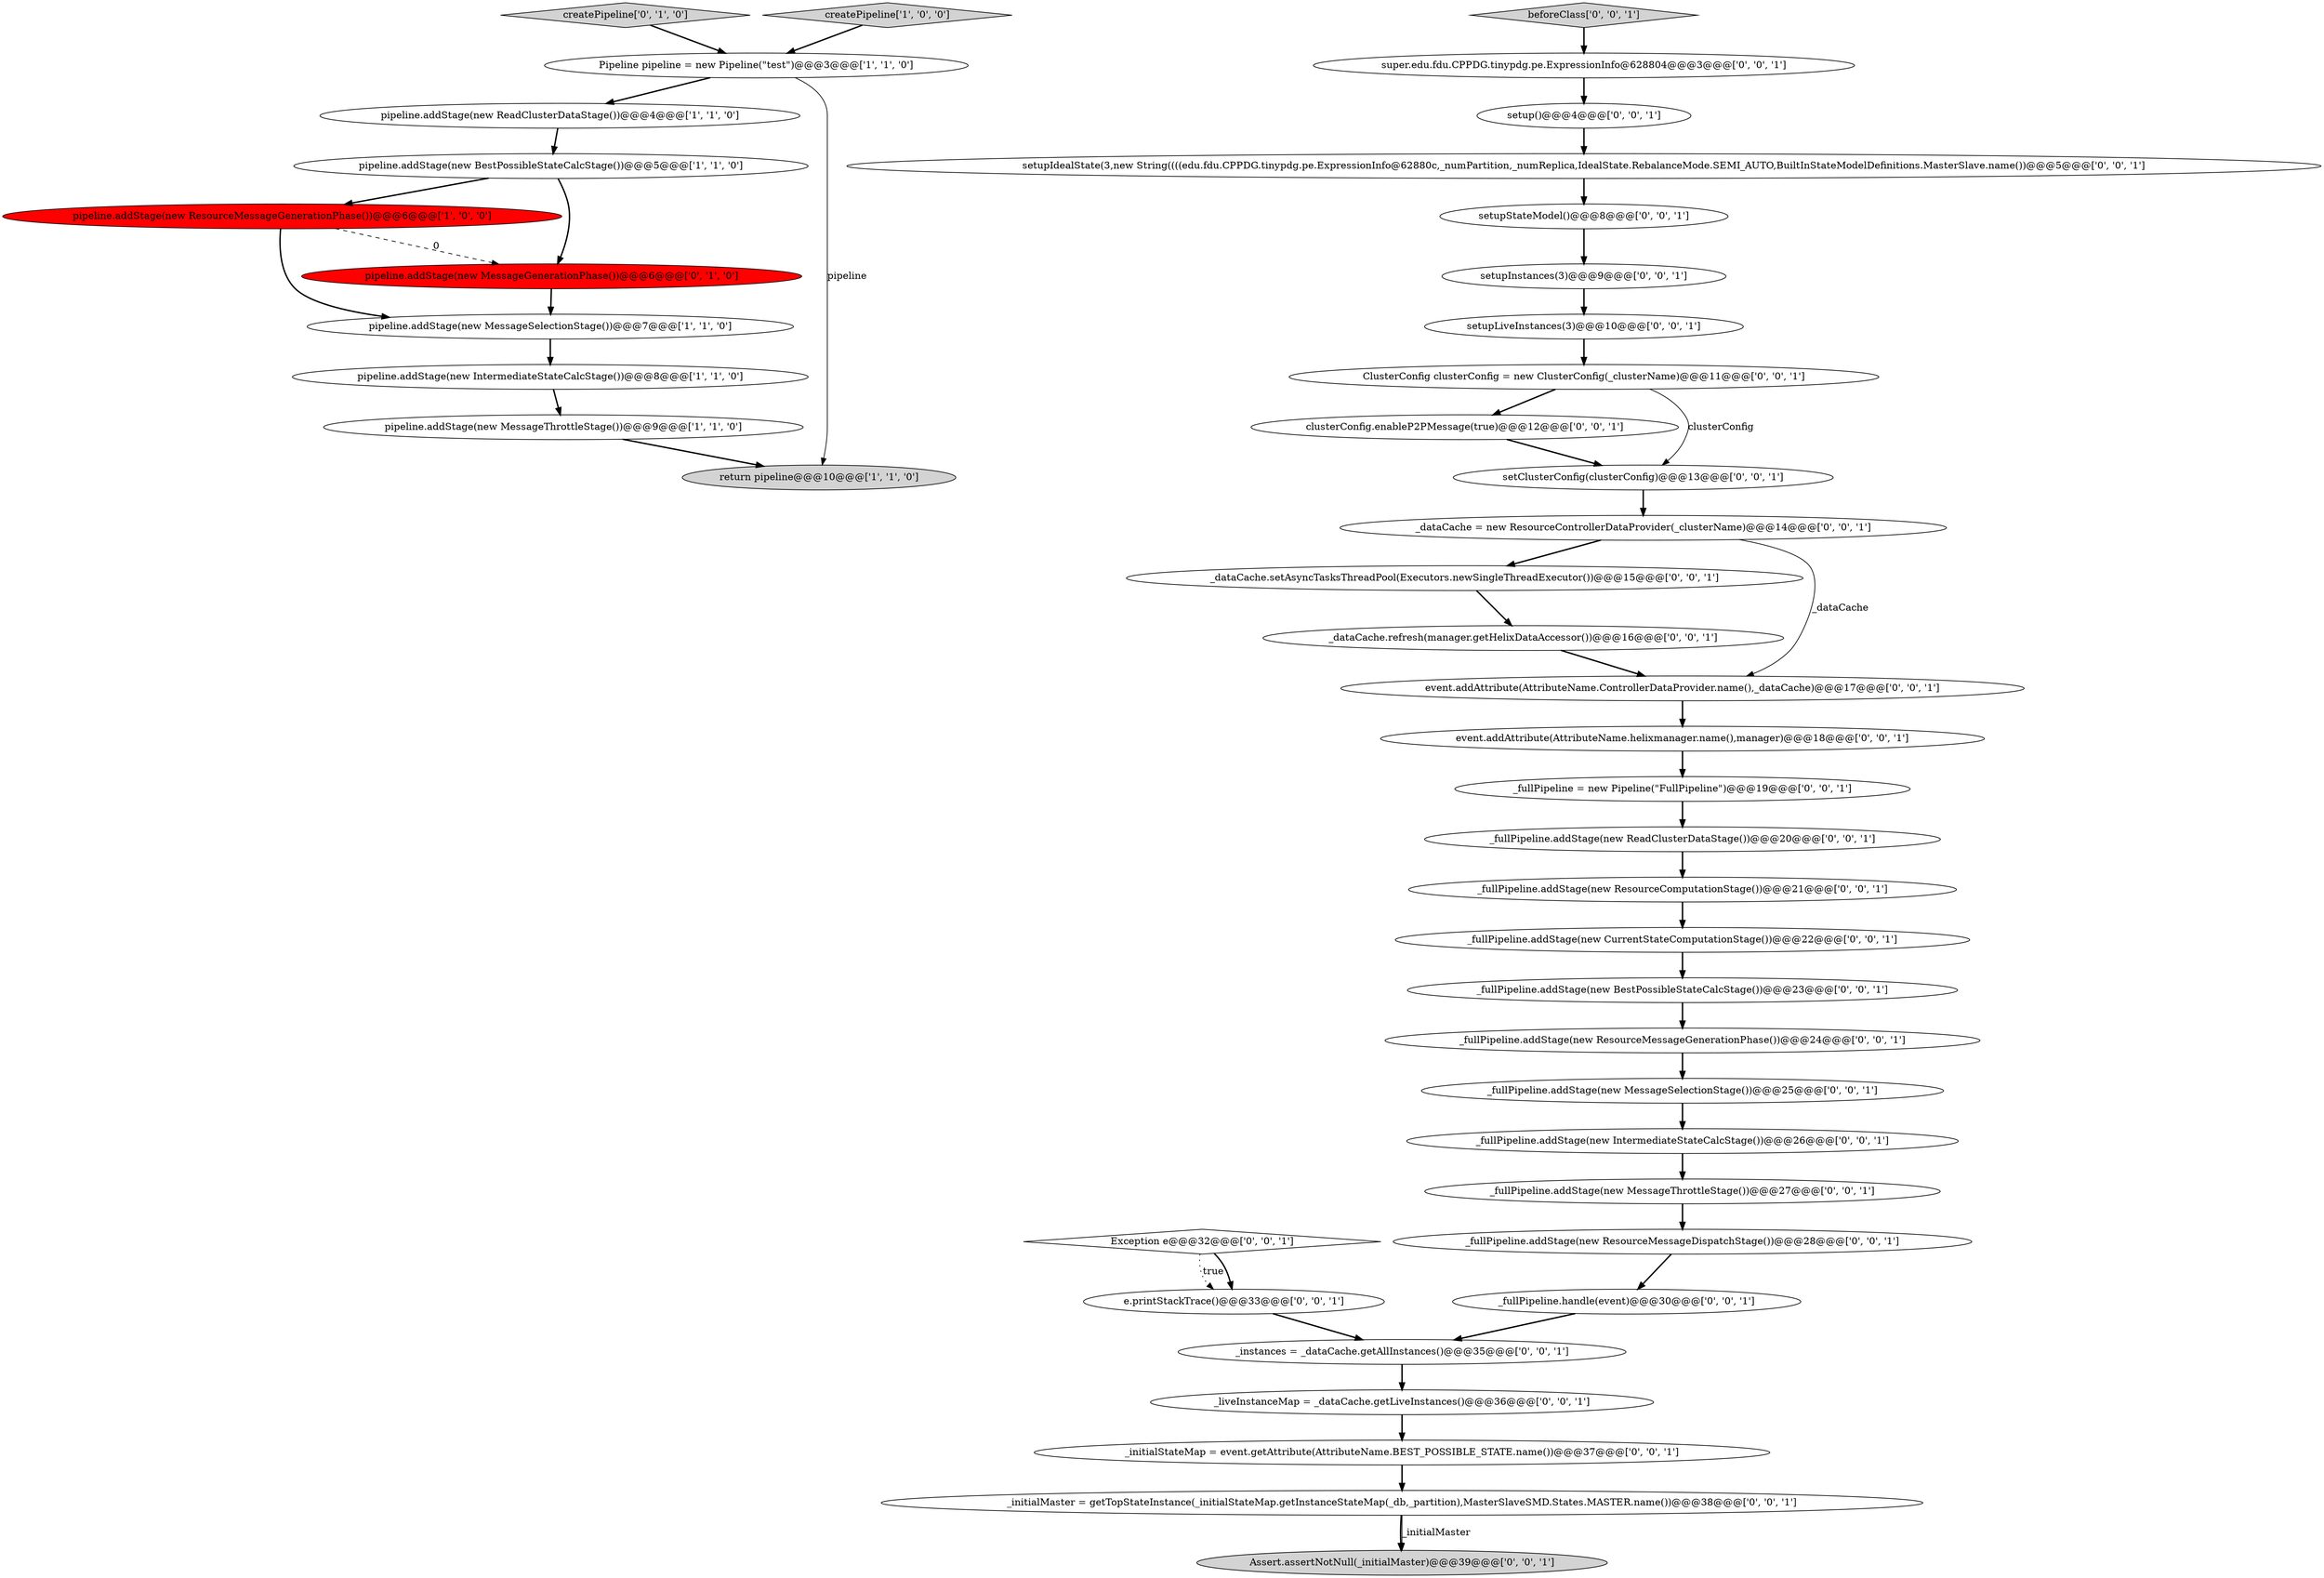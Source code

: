 digraph {
7 [style = filled, label = "pipeline.addStage(new BestPossibleStateCalcStage())@@@5@@@['1', '1', '0']", fillcolor = white, shape = ellipse image = "AAA0AAABBB1BBB"];
1 [style = filled, label = "pipeline.addStage(new IntermediateStateCalcStage())@@@8@@@['1', '1', '0']", fillcolor = white, shape = ellipse image = "AAA0AAABBB1BBB"];
10 [style = filled, label = "createPipeline['0', '1', '0']", fillcolor = lightgray, shape = diamond image = "AAA0AAABBB2BBB"];
29 [style = filled, label = "event.addAttribute(AttributeName.helixmanager.name(),manager)@@@18@@@['0', '0', '1']", fillcolor = white, shape = ellipse image = "AAA0AAABBB3BBB"];
39 [style = filled, label = "setupStateModel()@@@8@@@['0', '0', '1']", fillcolor = white, shape = ellipse image = "AAA0AAABBB3BBB"];
41 [style = filled, label = "_fullPipeline.addStage(new MessageSelectionStage())@@@25@@@['0', '0', '1']", fillcolor = white, shape = ellipse image = "AAA0AAABBB3BBB"];
0 [style = filled, label = "pipeline.addStage(new ResourceMessageGenerationPhase())@@@6@@@['1', '0', '0']", fillcolor = red, shape = ellipse image = "AAA1AAABBB1BBB"];
36 [style = filled, label = "_fullPipeline.addStage(new ResourceMessageDispatchStage())@@@28@@@['0', '0', '1']", fillcolor = white, shape = ellipse image = "AAA0AAABBB3BBB"];
3 [style = filled, label = "pipeline.addStage(new MessageThrottleStage())@@@9@@@['1', '1', '0']", fillcolor = white, shape = ellipse image = "AAA0AAABBB1BBB"];
26 [style = filled, label = "_fullPipeline.addStage(new ReadClusterDataStage())@@@20@@@['0', '0', '1']", fillcolor = white, shape = ellipse image = "AAA0AAABBB3BBB"];
28 [style = filled, label = "super.edu.fdu.CPPDG.tinypdg.pe.ExpressionInfo@628804@@@3@@@['0', '0', '1']", fillcolor = white, shape = ellipse image = "AAA0AAABBB3BBB"];
25 [style = filled, label = "ClusterConfig clusterConfig = new ClusterConfig(_clusterName)@@@11@@@['0', '0', '1']", fillcolor = white, shape = ellipse image = "AAA0AAABBB3BBB"];
31 [style = filled, label = "setupInstances(3)@@@9@@@['0', '0', '1']", fillcolor = white, shape = ellipse image = "AAA0AAABBB3BBB"];
14 [style = filled, label = "setupLiveInstances(3)@@@10@@@['0', '0', '1']", fillcolor = white, shape = ellipse image = "AAA0AAABBB3BBB"];
15 [style = filled, label = "clusterConfig.enableP2PMessage(true)@@@12@@@['0', '0', '1']", fillcolor = white, shape = ellipse image = "AAA0AAABBB3BBB"];
30 [style = filled, label = "_fullPipeline.addStage(new ResourceComputationStage())@@@21@@@['0', '0', '1']", fillcolor = white, shape = ellipse image = "AAA0AAABBB3BBB"];
35 [style = filled, label = "_initialStateMap = event.getAttribute(AttributeName.BEST_POSSIBLE_STATE.name())@@@37@@@['0', '0', '1']", fillcolor = white, shape = ellipse image = "AAA0AAABBB3BBB"];
40 [style = filled, label = "_dataCache.refresh(manager.getHelixDataAccessor())@@@16@@@['0', '0', '1']", fillcolor = white, shape = ellipse image = "AAA0AAABBB3BBB"];
8 [style = filled, label = "pipeline.addStage(new ReadClusterDataStage())@@@4@@@['1', '1', '0']", fillcolor = white, shape = ellipse image = "AAA0AAABBB1BBB"];
2 [style = filled, label = "pipeline.addStage(new MessageSelectionStage())@@@7@@@['1', '1', '0']", fillcolor = white, shape = ellipse image = "AAA0AAABBB1BBB"];
23 [style = filled, label = "_dataCache.setAsyncTasksThreadPool(Executors.newSingleThreadExecutor())@@@15@@@['0', '0', '1']", fillcolor = white, shape = ellipse image = "AAA0AAABBB3BBB"];
22 [style = filled, label = "_initialMaster = getTopStateInstance(_initialStateMap.getInstanceStateMap(_db,_partition),MasterSlaveSMD.States.MASTER.name())@@@38@@@['0', '0', '1']", fillcolor = white, shape = ellipse image = "AAA0AAABBB3BBB"];
21 [style = filled, label = "setup()@@@4@@@['0', '0', '1']", fillcolor = white, shape = ellipse image = "AAA0AAABBB3BBB"];
32 [style = filled, label = "Assert.assertNotNull(_initialMaster)@@@39@@@['0', '0', '1']", fillcolor = lightgray, shape = ellipse image = "AAA0AAABBB3BBB"];
6 [style = filled, label = "return pipeline@@@10@@@['1', '1', '0']", fillcolor = lightgray, shape = ellipse image = "AAA0AAABBB1BBB"];
19 [style = filled, label = "_liveInstanceMap = _dataCache.getLiveInstances()@@@36@@@['0', '0', '1']", fillcolor = white, shape = ellipse image = "AAA0AAABBB3BBB"];
33 [style = filled, label = "_fullPipeline.addStage(new ResourceMessageGenerationPhase())@@@24@@@['0', '0', '1']", fillcolor = white, shape = ellipse image = "AAA0AAABBB3BBB"];
43 [style = filled, label = "_fullPipeline.addStage(new IntermediateStateCalcStage())@@@26@@@['0', '0', '1']", fillcolor = white, shape = ellipse image = "AAA0AAABBB3BBB"];
16 [style = filled, label = "_fullPipeline.addStage(new CurrentStateComputationStage())@@@22@@@['0', '0', '1']", fillcolor = white, shape = ellipse image = "AAA0AAABBB3BBB"];
12 [style = filled, label = "_fullPipeline.addStage(new MessageThrottleStage())@@@27@@@['0', '0', '1']", fillcolor = white, shape = ellipse image = "AAA0AAABBB3BBB"];
24 [style = filled, label = "_fullPipeline.addStage(new BestPossibleStateCalcStage())@@@23@@@['0', '0', '1']", fillcolor = white, shape = ellipse image = "AAA0AAABBB3BBB"];
20 [style = filled, label = "setClusterConfig(clusterConfig)@@@13@@@['0', '0', '1']", fillcolor = white, shape = ellipse image = "AAA0AAABBB3BBB"];
37 [style = filled, label = "event.addAttribute(AttributeName.ControllerDataProvider.name(),_dataCache)@@@17@@@['0', '0', '1']", fillcolor = white, shape = ellipse image = "AAA0AAABBB3BBB"];
4 [style = filled, label = "createPipeline['1', '0', '0']", fillcolor = lightgray, shape = diamond image = "AAA0AAABBB1BBB"];
27 [style = filled, label = "_fullPipeline = new Pipeline(\"FullPipeline\")@@@19@@@['0', '0', '1']", fillcolor = white, shape = ellipse image = "AAA0AAABBB3BBB"];
13 [style = filled, label = "_fullPipeline.handle(event)@@@30@@@['0', '0', '1']", fillcolor = white, shape = ellipse image = "AAA0AAABBB3BBB"];
38 [style = filled, label = "Exception e@@@32@@@['0', '0', '1']", fillcolor = white, shape = diamond image = "AAA0AAABBB3BBB"];
34 [style = filled, label = "_instances = _dataCache.getAllInstances()@@@35@@@['0', '0', '1']", fillcolor = white, shape = ellipse image = "AAA0AAABBB3BBB"];
9 [style = filled, label = "pipeline.addStage(new MessageGenerationPhase())@@@6@@@['0', '1', '0']", fillcolor = red, shape = ellipse image = "AAA1AAABBB2BBB"];
18 [style = filled, label = "beforeClass['0', '0', '1']", fillcolor = lightgray, shape = diamond image = "AAA0AAABBB3BBB"];
5 [style = filled, label = "Pipeline pipeline = new Pipeline(\"test\")@@@3@@@['1', '1', '0']", fillcolor = white, shape = ellipse image = "AAA0AAABBB1BBB"];
42 [style = filled, label = "_dataCache = new ResourceControllerDataProvider(_clusterName)@@@14@@@['0', '0', '1']", fillcolor = white, shape = ellipse image = "AAA0AAABBB3BBB"];
17 [style = filled, label = "e.printStackTrace()@@@33@@@['0', '0', '1']", fillcolor = white, shape = ellipse image = "AAA0AAABBB3BBB"];
11 [style = filled, label = "setupIdealState(3,new String((((edu.fdu.CPPDG.tinypdg.pe.ExpressionInfo@62880c,_numPartition,_numReplica,IdealState.RebalanceMode.SEMI_AUTO,BuiltInStateModelDefinitions.MasterSlave.name())@@@5@@@['0', '0', '1']", fillcolor = white, shape = ellipse image = "AAA0AAABBB3BBB"];
31->14 [style = bold, label=""];
42->23 [style = bold, label=""];
5->8 [style = bold, label=""];
13->34 [style = bold, label=""];
14->25 [style = bold, label=""];
34->19 [style = bold, label=""];
9->2 [style = bold, label=""];
2->1 [style = bold, label=""];
35->22 [style = bold, label=""];
16->24 [style = bold, label=""];
0->2 [style = bold, label=""];
1->3 [style = bold, label=""];
12->36 [style = bold, label=""];
37->29 [style = bold, label=""];
3->6 [style = bold, label=""];
33->41 [style = bold, label=""];
22->32 [style = bold, label=""];
7->0 [style = bold, label=""];
18->28 [style = bold, label=""];
5->6 [style = solid, label="pipeline"];
8->7 [style = bold, label=""];
26->30 [style = bold, label=""];
7->9 [style = bold, label=""];
24->33 [style = bold, label=""];
29->27 [style = bold, label=""];
42->37 [style = solid, label="_dataCache"];
17->34 [style = bold, label=""];
28->21 [style = bold, label=""];
36->13 [style = bold, label=""];
22->32 [style = solid, label="_initialMaster"];
10->5 [style = bold, label=""];
21->11 [style = bold, label=""];
43->12 [style = bold, label=""];
39->31 [style = bold, label=""];
23->40 [style = bold, label=""];
15->20 [style = bold, label=""];
19->35 [style = bold, label=""];
38->17 [style = dotted, label="true"];
25->20 [style = solid, label="clusterConfig"];
25->15 [style = bold, label=""];
11->39 [style = bold, label=""];
20->42 [style = bold, label=""];
0->9 [style = dashed, label="0"];
30->16 [style = bold, label=""];
38->17 [style = bold, label=""];
41->43 [style = bold, label=""];
4->5 [style = bold, label=""];
40->37 [style = bold, label=""];
27->26 [style = bold, label=""];
}
